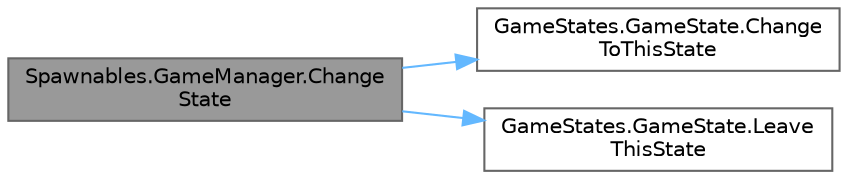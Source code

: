 digraph "Spawnables.GameManager.ChangeState"
{
 // LATEX_PDF_SIZE
  bgcolor="transparent";
  edge [fontname=Helvetica,fontsize=10,labelfontname=Helvetica,labelfontsize=10];
  node [fontname=Helvetica,fontsize=10,shape=box,height=0.2,width=0.4];
  rankdir="LR";
  Node1 [id="Node000001",label="Spawnables.GameManager.Change\lState",height=0.2,width=0.4,color="gray40", fillcolor="grey60", style="filled", fontcolor="black",tooltip="Activates the given state and deactivates the current state."];
  Node1 -> Node2 [id="edge5_Node000001_Node000002",color="steelblue1",style="solid",tooltip=" "];
  Node2 [id="Node000002",label="GameStates.GameState.Change\lToThisState",height=0.2,width=0.4,color="grey40", fillcolor="white", style="filled",URL="$class_game_states_1_1_game_state.html#a26e38c77aa2b029e411421e10ca81e8a",tooltip="Takes actions needed to define this state."];
  Node1 -> Node3 [id="edge6_Node000001_Node000003",color="steelblue1",style="solid",tooltip=" "];
  Node3 [id="Node000003",label="GameStates.GameState.Leave\lThisState",height=0.2,width=0.4,color="grey40", fillcolor="white", style="filled",URL="$class_game_states_1_1_game_state.html#af986bfbbe19e8336fd98573abf1bc933",tooltip="Undoes changes made by this state."];
}
